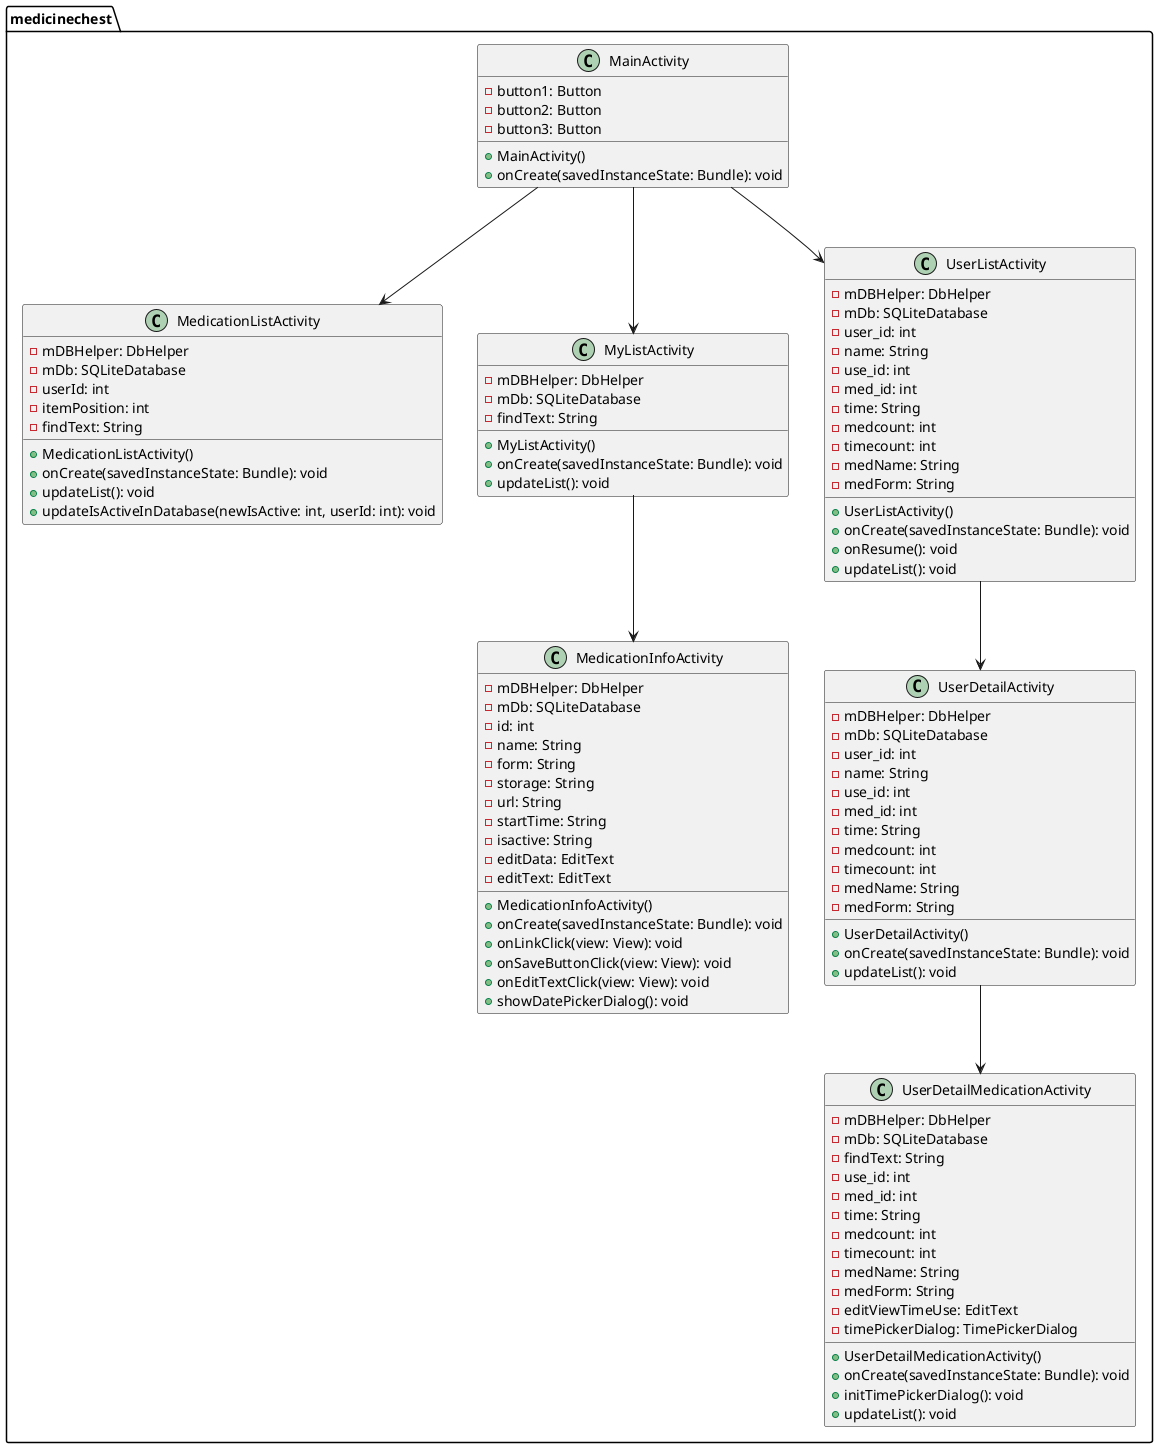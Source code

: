 @startuml
package medicinechest {
  class MainActivity {
    -button1: Button
    -button2: Button
    -button3: Button
    +MainActivity()
    +onCreate(savedInstanceState: Bundle): void
  }

  class MedicationInfoActivity {
    -mDBHelper: DbHelper
    -mDb: SQLiteDatabase
    -id: int
    -name: String
    -form: String
    -storage: String
    -url: String
    -startTime: String
    -isactive: String
    -editData: EditText
    -editText: EditText
    +MedicationInfoActivity()
    +onCreate(savedInstanceState: Bundle): void
    +onLinkClick(view: View): void
    +onSaveButtonClick(view: View): void
    +onEditTextClick(view: View): void
    +showDatePickerDialog(): void
  }

  class MedicationListActivity {
    -mDBHelper: DbHelper
    -mDb: SQLiteDatabase
    -userId: int
    -itemPosition: int
    -findText: String
    +MedicationListActivity()
    +onCreate(savedInstanceState: Bundle): void
    +updateList(): void
    +updateIsActiveInDatabase(newIsActive: int, userId: int): void
  }

  class MyListActivity {
    -mDBHelper: DbHelper
    -mDb: SQLiteDatabase
    -findText: String
    +MyListActivity()
    +onCreate(savedInstanceState: Bundle): void
    +updateList(): void
  }

  class UserListActivity {
    -mDBHelper: DbHelper
    -mDb: SQLiteDatabase
    -user_id: int
    -name: String
    -use_id: int
    -med_id: int
    -time: String
    -medcount: int
    -timecount: int
    -medName: String
    -medForm: String
    +UserListActivity()
    +onCreate(savedInstanceState: Bundle): void
    +onResume(): void
    +updateList(): void
  }

  class UserDetailActivity {
    -mDBHelper: DbHelper
    -mDb: SQLiteDatabase
    -user_id: int
    -name: String
    -use_id: int
    -med_id: int
    -time: String
    -medcount: int
    -timecount: int
    -medName: String
    -medForm: String
    +UserDetailActivity()
    +onCreate(savedInstanceState: Bundle): void
    +updateList(): void
  }

  class UserDetailMedicationActivity {
    -mDBHelper: DbHelper
    -mDb: SQLiteDatabase
    -findText: String
    -use_id: int
    -med_id: int
    -time: String
    -medcount: int
    -timecount: int
    -medName: String
    -medForm: String
    -editViewTimeUse: EditText
    -timePickerDialog: TimePickerDialog
    +UserDetailMedicationActivity()
    +onCreate(savedInstanceState: Bundle): void
    +initTimePickerDialog(): void
    +updateList(): void
  }

  MainActivity --> MedicationListActivity
  MainActivity --> MyListActivity
  MainActivity --> UserListActivity
  MyListActivity--> MedicationInfoActivity
  UserListActivity--> UserDetailActivity
  UserDetailActivity--> UserDetailMedicationActivity
}
@enduml